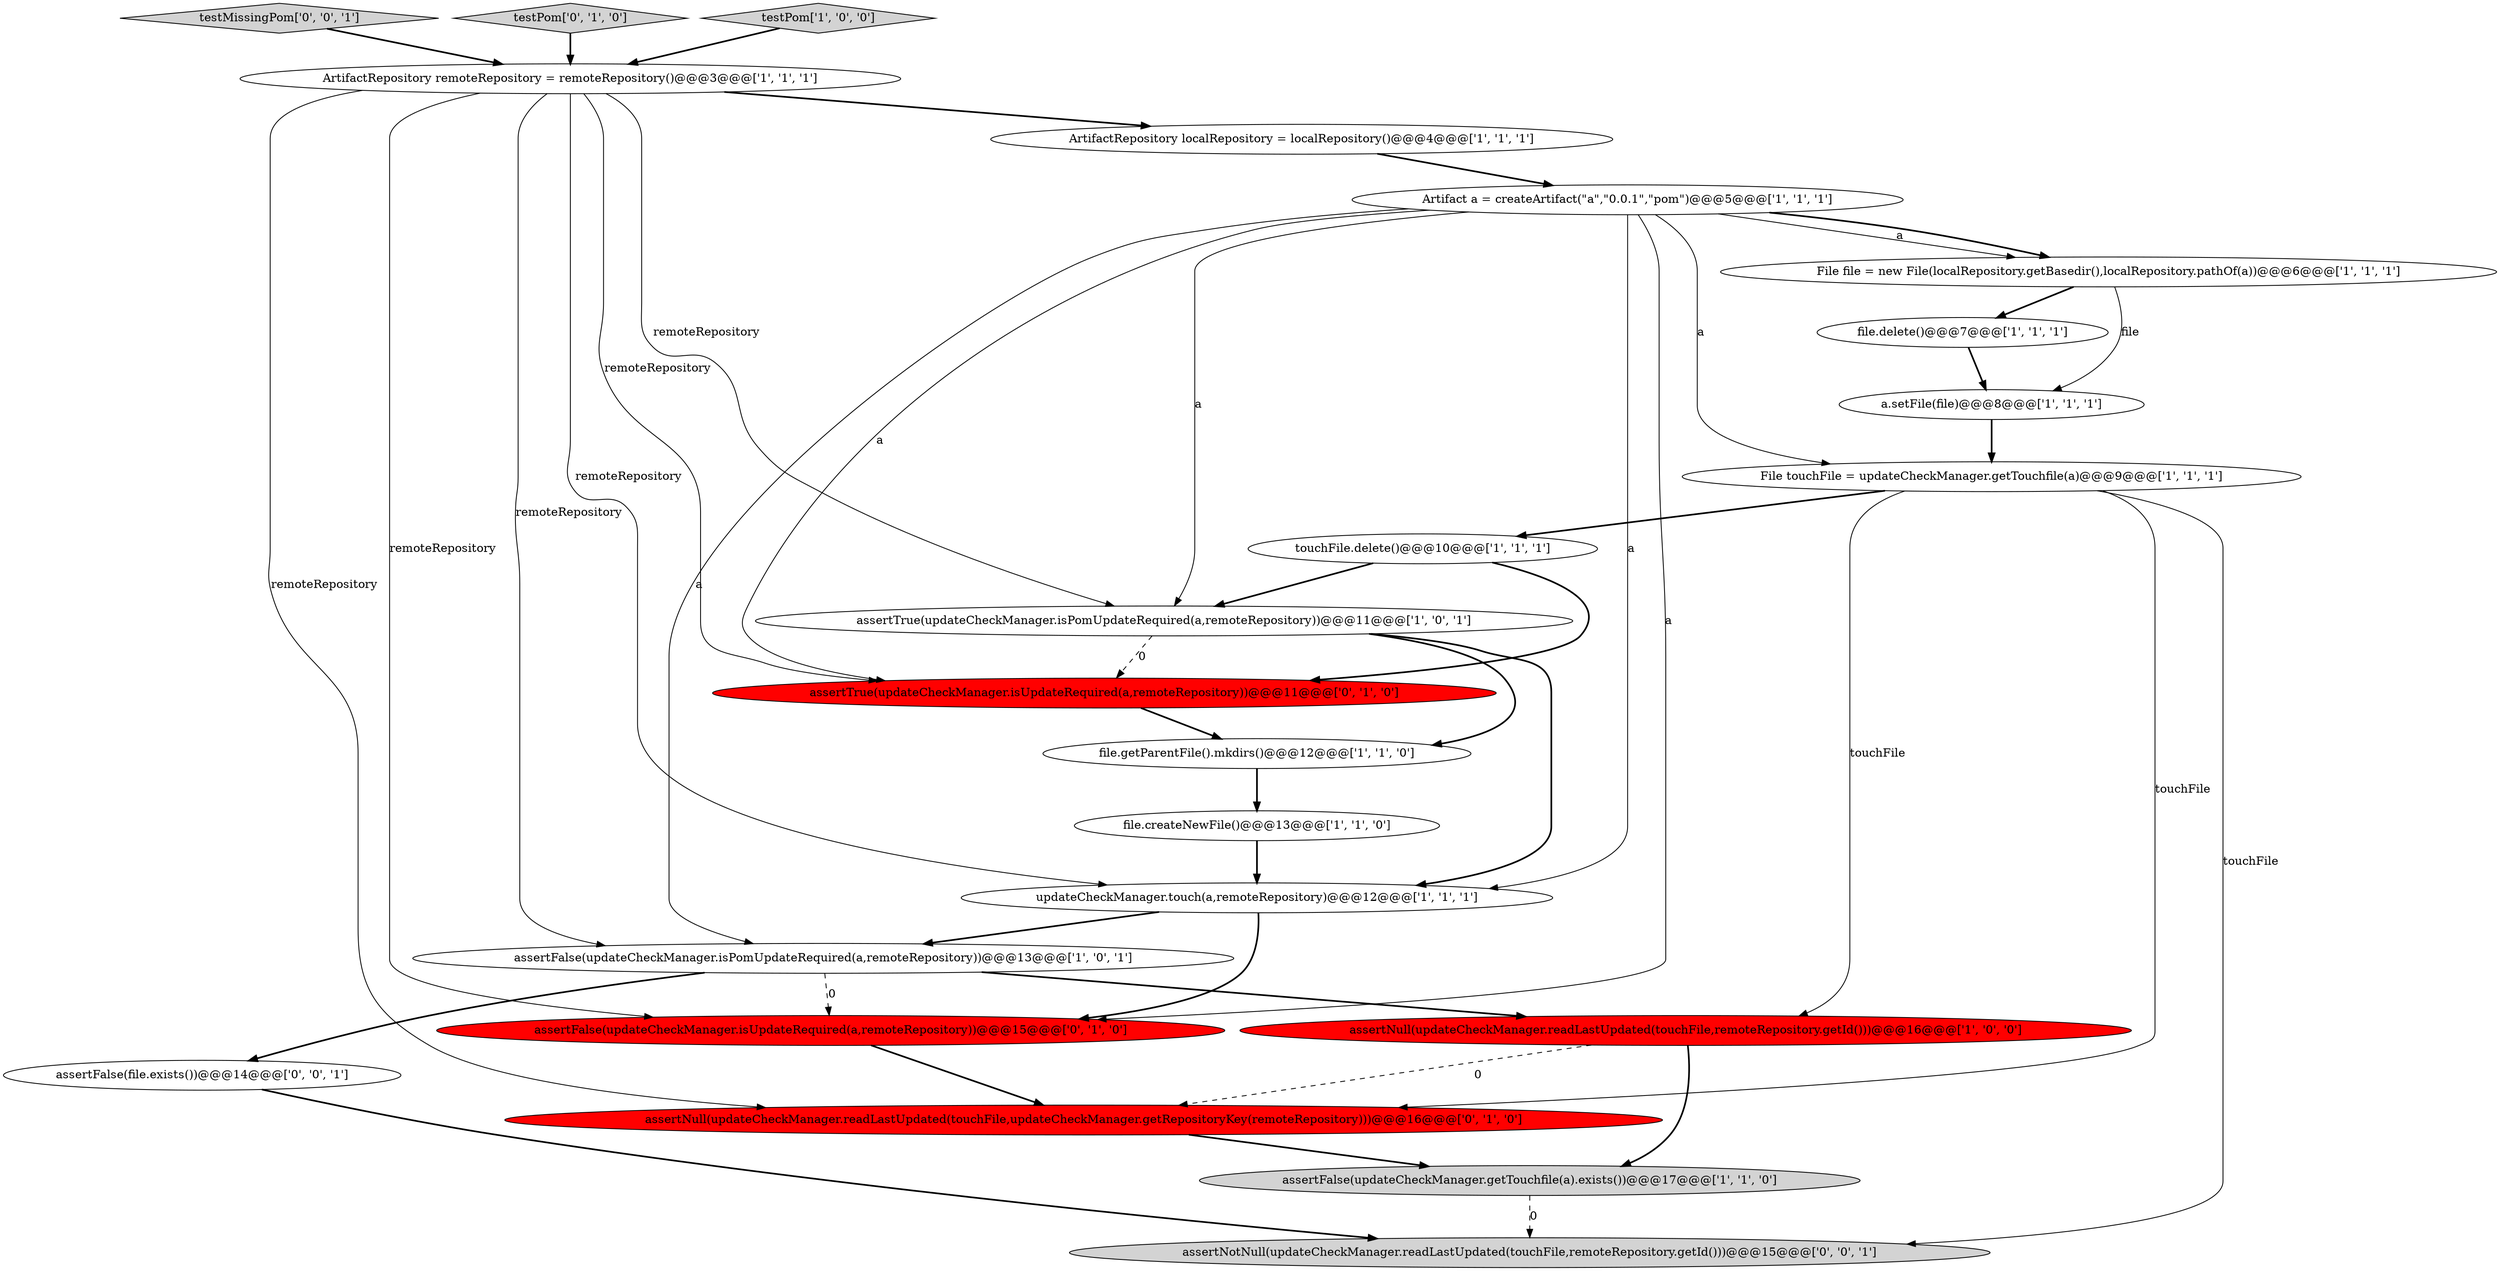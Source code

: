 digraph {
0 [style = filled, label = "assertNull(updateCheckManager.readLastUpdated(touchFile,remoteRepository.getId()))@@@16@@@['1', '0', '0']", fillcolor = red, shape = ellipse image = "AAA1AAABBB1BBB"];
19 [style = filled, label = "assertFalse(updateCheckManager.isUpdateRequired(a,remoteRepository))@@@15@@@['0', '1', '0']", fillcolor = red, shape = ellipse image = "AAA1AAABBB2BBB"];
21 [style = filled, label = "assertFalse(file.exists())@@@14@@@['0', '0', '1']", fillcolor = white, shape = ellipse image = "AAA0AAABBB3BBB"];
8 [style = filled, label = "updateCheckManager.touch(a,remoteRepository)@@@12@@@['1', '1', '1']", fillcolor = white, shape = ellipse image = "AAA0AAABBB1BBB"];
14 [style = filled, label = "assertFalse(updateCheckManager.getTouchfile(a).exists())@@@17@@@['1', '1', '0']", fillcolor = lightgray, shape = ellipse image = "AAA0AAABBB1BBB"];
3 [style = filled, label = "touchFile.delete()@@@10@@@['1', '1', '1']", fillcolor = white, shape = ellipse image = "AAA0AAABBB1BBB"];
6 [style = filled, label = "a.setFile(file)@@@8@@@['1', '1', '1']", fillcolor = white, shape = ellipse image = "AAA0AAABBB1BBB"];
20 [style = filled, label = "testMissingPom['0', '0', '1']", fillcolor = lightgray, shape = diamond image = "AAA0AAABBB3BBB"];
18 [style = filled, label = "assertNull(updateCheckManager.readLastUpdated(touchFile,updateCheckManager.getRepositoryKey(remoteRepository)))@@@16@@@['0', '1', '0']", fillcolor = red, shape = ellipse image = "AAA1AAABBB2BBB"];
11 [style = filled, label = "ArtifactRepository localRepository = localRepository()@@@4@@@['1', '1', '1']", fillcolor = white, shape = ellipse image = "AAA0AAABBB1BBB"];
17 [style = filled, label = "assertTrue(updateCheckManager.isUpdateRequired(a,remoteRepository))@@@11@@@['0', '1', '0']", fillcolor = red, shape = ellipse image = "AAA1AAABBB2BBB"];
4 [style = filled, label = "assertTrue(updateCheckManager.isPomUpdateRequired(a,remoteRepository))@@@11@@@['1', '0', '1']", fillcolor = white, shape = ellipse image = "AAA0AAABBB1BBB"];
2 [style = filled, label = "file.getParentFile().mkdirs()@@@12@@@['1', '1', '0']", fillcolor = white, shape = ellipse image = "AAA0AAABBB1BBB"];
22 [style = filled, label = "assertNotNull(updateCheckManager.readLastUpdated(touchFile,remoteRepository.getId()))@@@15@@@['0', '0', '1']", fillcolor = lightgray, shape = ellipse image = "AAA0AAABBB3BBB"];
12 [style = filled, label = "File file = new File(localRepository.getBasedir(),localRepository.pathOf(a))@@@6@@@['1', '1', '1']", fillcolor = white, shape = ellipse image = "AAA0AAABBB1BBB"];
7 [style = filled, label = "File touchFile = updateCheckManager.getTouchfile(a)@@@9@@@['1', '1', '1']", fillcolor = white, shape = ellipse image = "AAA0AAABBB1BBB"];
10 [style = filled, label = "Artifact a = createArtifact(\"a\",\"0.0.1\",\"pom\")@@@5@@@['1', '1', '1']", fillcolor = white, shape = ellipse image = "AAA0AAABBB1BBB"];
16 [style = filled, label = "testPom['0', '1', '0']", fillcolor = lightgray, shape = diamond image = "AAA0AAABBB2BBB"];
1 [style = filled, label = "assertFalse(updateCheckManager.isPomUpdateRequired(a,remoteRepository))@@@13@@@['1', '0', '1']", fillcolor = white, shape = ellipse image = "AAA0AAABBB1BBB"];
5 [style = filled, label = "file.delete()@@@7@@@['1', '1', '1']", fillcolor = white, shape = ellipse image = "AAA0AAABBB1BBB"];
13 [style = filled, label = "file.createNewFile()@@@13@@@['1', '1', '0']", fillcolor = white, shape = ellipse image = "AAA0AAABBB1BBB"];
15 [style = filled, label = "testPom['1', '0', '0']", fillcolor = lightgray, shape = diamond image = "AAA0AAABBB1BBB"];
9 [style = filled, label = "ArtifactRepository remoteRepository = remoteRepository()@@@3@@@['1', '1', '1']", fillcolor = white, shape = ellipse image = "AAA0AAABBB1BBB"];
10->12 [style = solid, label="a"];
19->18 [style = bold, label=""];
12->5 [style = bold, label=""];
9->11 [style = bold, label=""];
4->17 [style = dashed, label="0"];
20->9 [style = bold, label=""];
8->19 [style = bold, label=""];
1->19 [style = dashed, label="0"];
7->0 [style = solid, label="touchFile"];
12->6 [style = solid, label="file"];
14->22 [style = dashed, label="0"];
4->2 [style = bold, label=""];
1->0 [style = bold, label=""];
10->4 [style = solid, label="a"];
3->4 [style = bold, label=""];
10->8 [style = solid, label="a"];
9->8 [style = solid, label="remoteRepository"];
9->17 [style = solid, label="remoteRepository"];
7->3 [style = bold, label=""];
2->13 [style = bold, label=""];
10->1 [style = solid, label="a"];
8->1 [style = bold, label=""];
7->22 [style = solid, label="touchFile"];
0->14 [style = bold, label=""];
9->1 [style = solid, label="remoteRepository"];
10->19 [style = solid, label="a"];
5->6 [style = bold, label=""];
17->2 [style = bold, label=""];
9->4 [style = solid, label="remoteRepository"];
21->22 [style = bold, label=""];
10->12 [style = bold, label=""];
11->10 [style = bold, label=""];
15->9 [style = bold, label=""];
1->21 [style = bold, label=""];
7->18 [style = solid, label="touchFile"];
0->18 [style = dashed, label="0"];
3->17 [style = bold, label=""];
4->8 [style = bold, label=""];
9->18 [style = solid, label="remoteRepository"];
10->17 [style = solid, label="a"];
13->8 [style = bold, label=""];
6->7 [style = bold, label=""];
10->7 [style = solid, label="a"];
18->14 [style = bold, label=""];
9->19 [style = solid, label="remoteRepository"];
16->9 [style = bold, label=""];
}
